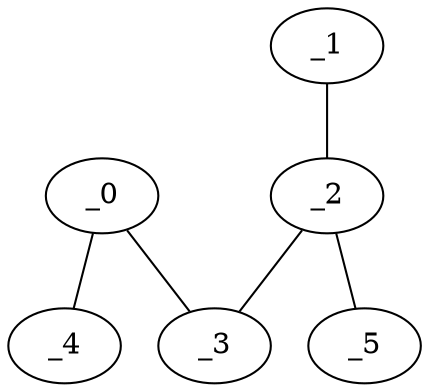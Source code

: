 graph WP1_0050 {
	_0	 [x=1,
		y="0.48"];
	_3	 [x="1.45199",
		y="1.94028"];
	_0 -- _3;
	_4	 [x="1.95008",
		y="0.81619"];
	_0 -- _4;
	_1	 [x="2.38761",
		y="3.03652"];
	_2	 [x="2.01",
		y="0.48"];
	_1 -- _2;
	_2 -- _3;
	_5	 [x="2.4364",
		y="0.488212"];
	_2 -- _5;
}
